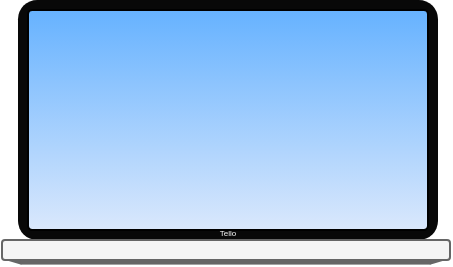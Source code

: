 <mxfile version="14.4.3" type="device"><diagram id="8p9MBT7YC-PD8K6-BUEB" name="Pagina-1"><mxGraphModel dx="450" dy="291" grid="1" gridSize="10" guides="1" tooltips="1" connect="1" arrows="1" fold="1" page="1" pageScale="1" pageWidth="827" pageHeight="1169" math="0" shadow="0"><root><mxCell id="0"/><mxCell id="1" parent="0"/><mxCell id="-yJ4QPiCq4nDbSvp_UKA-7" value="" style="rounded=1;whiteSpace=wrap;html=1;strokeColor=none;fillColor=#080808;arcSize=8;" vertex="1" parent="1"><mxGeometry x="338" y="100" width="210" height="120" as="geometry"/></mxCell><mxCell id="-yJ4QPiCq4nDbSvp_UKA-2" value="" style="rounded=1;whiteSpace=wrap;html=1;fillColor=#f5f5f5;strokeColor=#666666;fontColor=#333333;" vertex="1" parent="1"><mxGeometry x="330" y="220" width="224" height="10" as="geometry"/></mxCell><mxCell id="-yJ4QPiCq4nDbSvp_UKA-3" value="" style="triangle;whiteSpace=wrap;html=1;rotation=90;fontColor=#333333;strokeColor=none;fillColor=#666666;" vertex="1" parent="1"><mxGeometry x="337.9" y="221.65" width="2.75" height="18.5" as="geometry"/></mxCell><mxCell id="-yJ4QPiCq4nDbSvp_UKA-5" value="" style="rounded=0;whiteSpace=wrap;html=1;strokeColor=#666666;fillColor=#666666;" vertex="1" parent="1"><mxGeometry x="339.8" y="230" width="204.1" height="1.8" as="geometry"/></mxCell><mxCell id="-yJ4QPiCq4nDbSvp_UKA-6" value="" style="triangle;whiteSpace=wrap;html=1;rotation=90;fontColor=#333333;strokeColor=none;fillColor=#666666;" vertex="1" parent="1"><mxGeometry x="543" y="221.65" width="2.75" height="18.5" as="geometry"/></mxCell><mxCell id="-yJ4QPiCq4nDbSvp_UKA-10" value="" style="rounded=1;whiteSpace=wrap;html=1;fillColor=#dae8fc;arcSize=2;gradientDirection=north;gradientColor=#66B2FF;" vertex="1" parent="1"><mxGeometry x="343" y="105" width="200" height="110" as="geometry"/></mxCell><mxCell id="-yJ4QPiCq4nDbSvp_UKA-11" value="Tello" style="text;html=1;align=center;verticalAlign=middle;whiteSpace=wrap;rounded=0;fontSize=4;fontColor=#FFFFFF;" vertex="1" parent="1"><mxGeometry x="423" y="207" width="40" height="20" as="geometry"/></mxCell></root></mxGraphModel></diagram></mxfile>